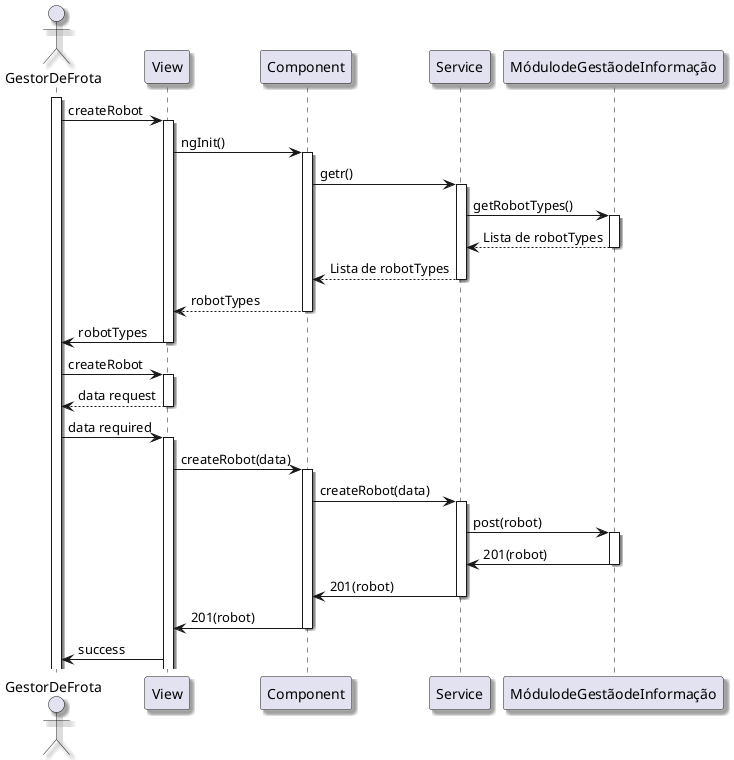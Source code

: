 @startuml
skinparam handwritten false
skinparam monochrome false
skinparam packageStyle rect
skinparam defaultFontName FG Virgil
skinparam shadowing true

actor GestorDeFrota as GestorDeFrota

activate GestorDeFrota
GestorDeFrota -> View: createRobot
activate View
View -> Component: ngInit()
activate Component
Component -> Service: getr()
activate Service
Service -> MódulodeGestãodeInformação : getRobotTypes()
activate MódulodeGestãodeInformação
MódulodeGestãodeInformação --> Service : Lista de robotTypes
deactivate MódulodeGestãodeInformação
Service --> Component : Lista de robotTypes
deactivate Service
Component --> View : robotTypes
deactivate Component
View -> GestorDeFrota: robotTypes
deactivate View





GestorDeFrota -> View: createRobot
activate View
View --> GestorDeFrota: data request
deactivate View
GestorDeFrota -> View: data required
activate View
View -> Component: createRobot(data)
activate Component
Component -> Service: createRobot(data)
activate Service
Service -> MódulodeGestãodeInformação: post(robot)
activate MódulodeGestãodeInformação
MódulodeGestãodeInformação -> Service: 201(robot)
deactivate MódulodeGestãodeInformação
Service -> Component: 201(robot)
deactivate Service
Component -> View: 201(robot)
deactivate Component
View -> GestorDeFrota: success

@enduml